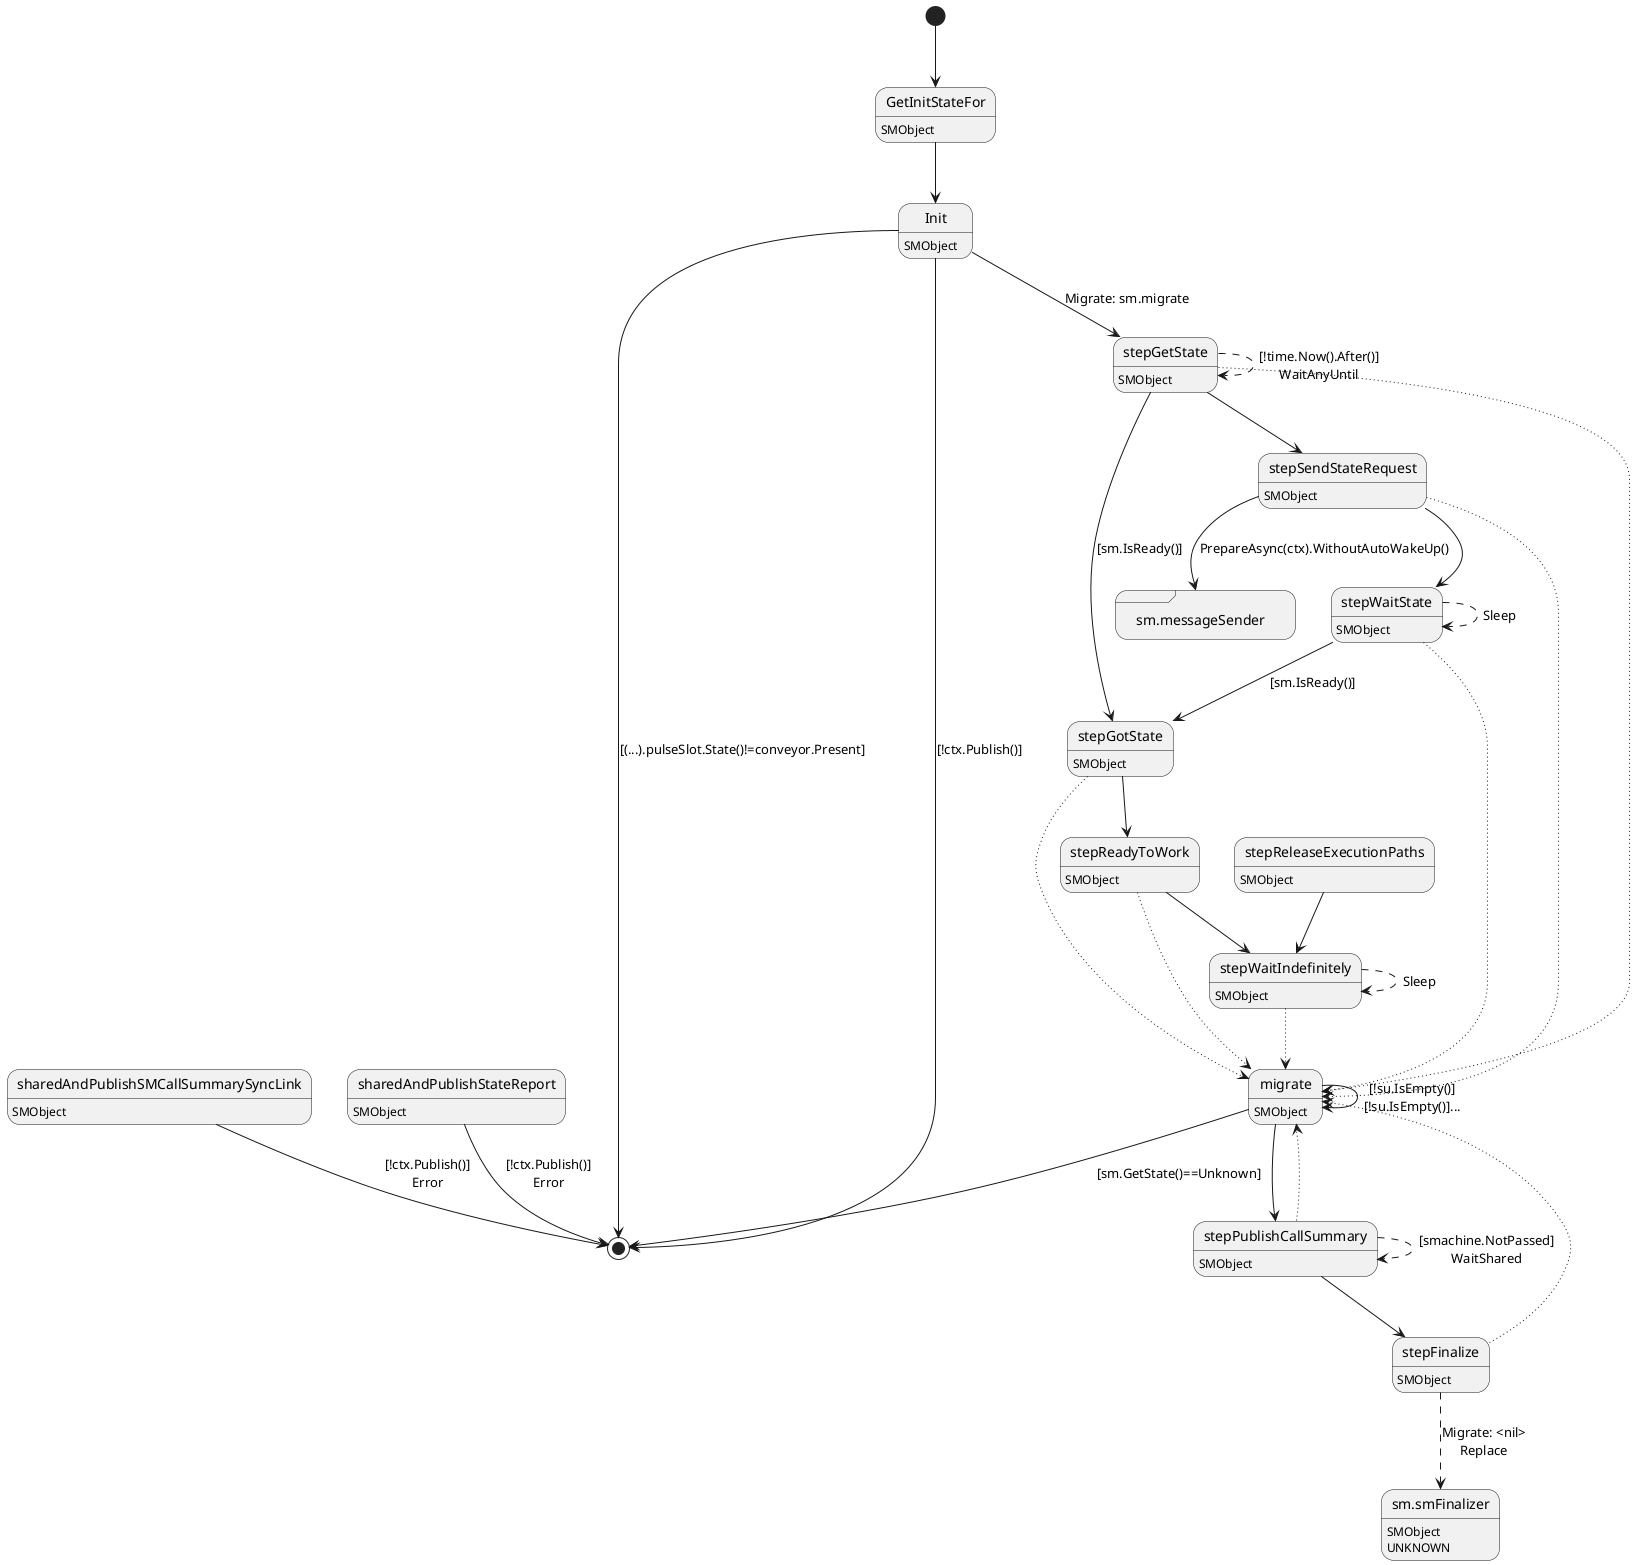 @startuml
state "GetInitStateFor" as T00_S001
T00_S001 : SMObject
[*] --> T00_S001
T00_S001 --> T00_S002
state "Init" as T00_S002
T00_S002 : SMObject
T00_S002 --> [*] : [(...).pulseSlot.State()!=conveyor.Present]
T00_S002 --> [*] : [!ctx.Publish()]
T00_S002 --> T00_S005 : Migrate: sm.migrate
state "migrate" as T00_S011
T00_S011 : SMObject
T00_S011 --> [*] : [sm.GetState()==Unknown]
T00_S011 --> T00_S011 : [!su.IsEmpty()]\n[!su.IsEmpty()]...
T00_S011 --> T00_S012
state "sharedAndPublishSMCallSummarySyncLink" as T00_S015
T00_S015 : SMObject
T00_S015 --> [*] : [!ctx.Publish()]\nError
state "sharedAndPublishStateReport" as T00_S014
T00_S014 : SMObject
T00_S014 --> [*] : [!ctx.Publish()]\nError
state "sm.messageSender" as T00_S004 <<sdlreceive>>
state "stepFinalize" as T00_S013
T00_S013 : SMObject
T00_S013 --[dotted]> T00_S011
state "sm.smFinalizer" as T00_U001
T00_U001 : SMObject
T00_U001 : UNKNOWN 
T00_S013 --[dashed]> T00_U001 : Migrate: <nil>\nReplace
state "stepGetState" as T00_S005
T00_S005 : SMObject
T00_S005 --[dotted]> T00_S011
T00_S005 --> T00_S007 : [sm.IsReady()]
T00_S005 --[dashed]> T00_S005 : [!time.Now().After()]\nWaitAnyUntil
T00_S005 --> T00_S003
state "stepGotState" as T00_S007
T00_S007 : SMObject
T00_S007 --[dotted]> T00_S011
T00_S007 --> T00_S008
state "stepPublishCallSummary" as T00_S012
T00_S012 : SMObject
T00_S012 --[dotted]> T00_S011
T00_S012 --[dashed]> T00_S012 : [smachine.NotPassed]\nWaitShared
T00_S012 --> T00_S013
state "stepReadyToWork" as T00_S008
T00_S008 : SMObject
T00_S008 --[dotted]> T00_S011
T00_S008 --> T00_S009
state "stepReleaseExecutionPaths" as T00_S010
T00_S010 : SMObject
T00_S010 --> T00_S009
state "stepSendStateRequest" as T00_S003
T00_S003 : SMObject
T00_S003 --[dotted]> T00_S011
T00_S003 --> T00_S004 : PrepareAsync(ctx).WithoutAutoWakeUp()
T00_S003 --> T00_S006
state "stepWaitIndefinitely" as T00_S009
T00_S009 : SMObject
T00_S009 --[dotted]> T00_S011
T00_S009 --[dashed]> T00_S009 : Sleep
state "stepWaitState" as T00_S006
T00_S006 : SMObject
T00_S006 --[dotted]> T00_S011
T00_S006 --> T00_S007 : [sm.IsReady()]
T00_S006 --[dashed]> T00_S006 : Sleep
@enduml
